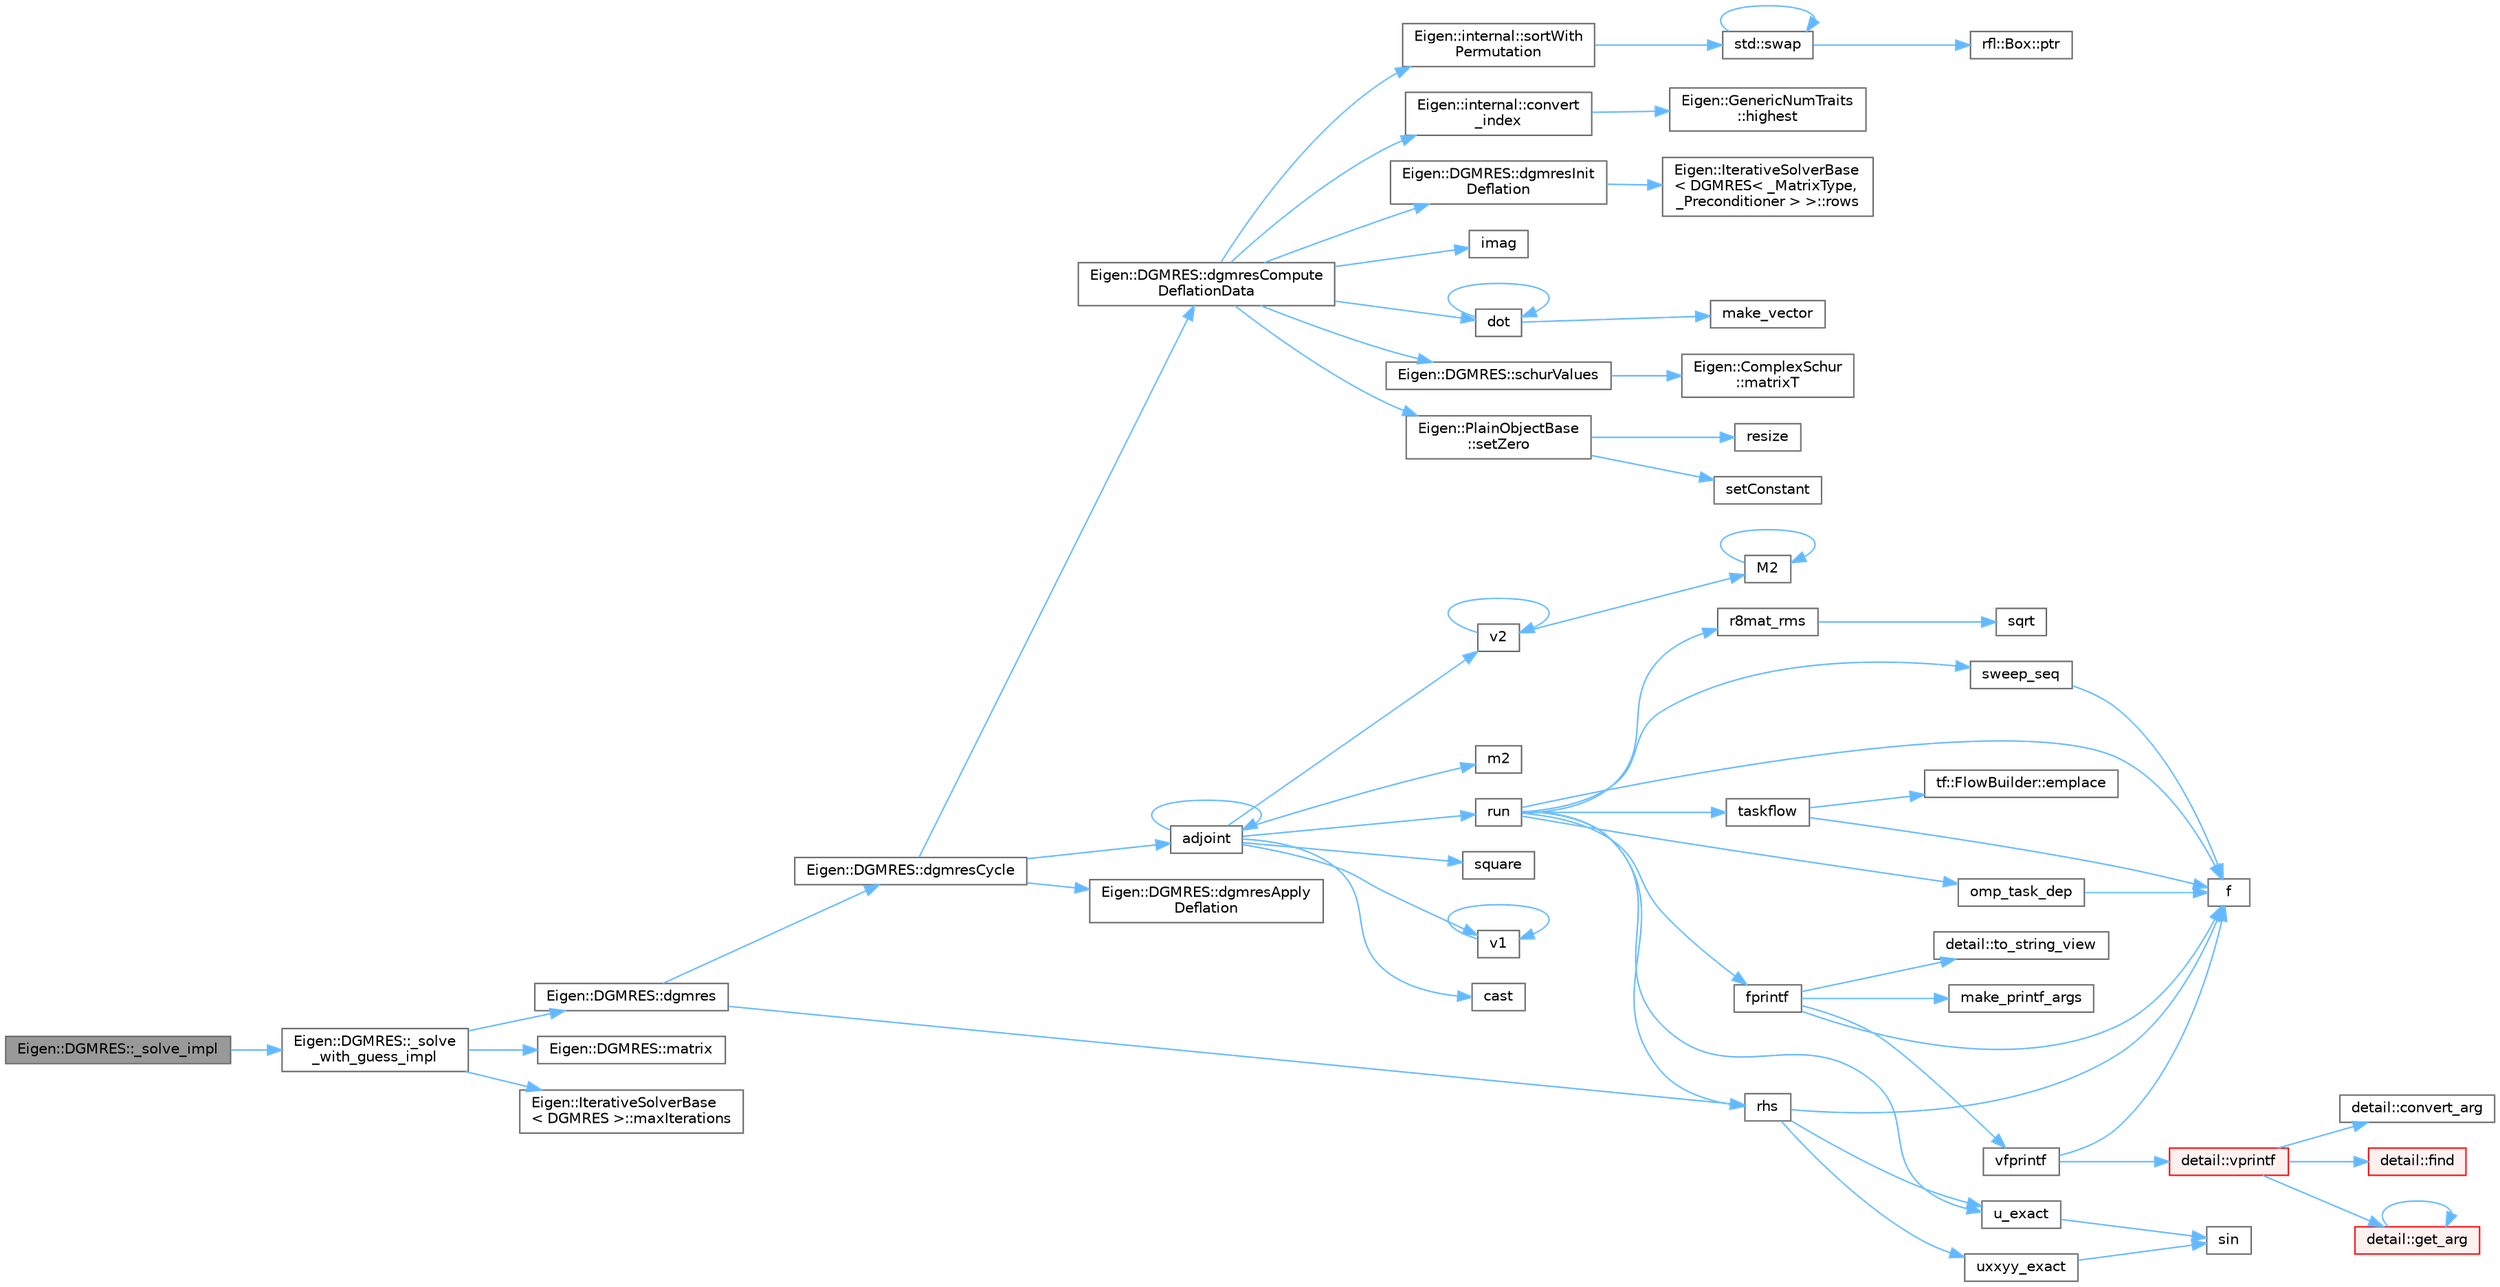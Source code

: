 digraph "Eigen::DGMRES::_solve_impl"
{
 // LATEX_PDF_SIZE
  bgcolor="transparent";
  edge [fontname=Helvetica,fontsize=10,labelfontname=Helvetica,labelfontsize=10];
  node [fontname=Helvetica,fontsize=10,shape=box,height=0.2,width=0.4];
  rankdir="LR";
  Node1 [id="Node000001",label="Eigen::DGMRES::_solve_impl",height=0.2,width=0.4,color="gray40", fillcolor="grey60", style="filled", fontcolor="black",tooltip=" "];
  Node1 -> Node2 [id="edge66_Node000001_Node000002",color="steelblue1",style="solid",tooltip=" "];
  Node2 [id="Node000002",label="Eigen::DGMRES::_solve\l_with_guess_impl",height=0.2,width=0.4,color="grey40", fillcolor="white", style="filled",URL="$class_eigen_1_1_d_g_m_r_e_s.html#aa339fee66d9861ae803bdc898ddf6a34",tooltip=" "];
  Node2 -> Node3 [id="edge67_Node000002_Node000003",color="steelblue1",style="solid",tooltip=" "];
  Node3 [id="Node000003",label="Eigen::DGMRES::dgmres",height=0.2,width=0.4,color="grey40", fillcolor="white", style="filled",URL="$class_eigen_1_1_d_g_m_r_e_s.html#a1b06062ec16932d3a20ea4767d9de51d",tooltip="Perform several cycles of restarted GMRES with modified Gram Schmidt,"];
  Node3 -> Node4 [id="edge68_Node000003_Node000004",color="steelblue1",style="solid",tooltip=" "];
  Node4 [id="Node000004",label="Eigen::DGMRES::dgmresCycle",height=0.2,width=0.4,color="grey40", fillcolor="white", style="filled",URL="$class_eigen_1_1_d_g_m_r_e_s.html#ab77d66ef7f84ff15b6bd55fb76619218",tooltip="Perform one restart cycle of DGMRES"];
  Node4 -> Node5 [id="edge69_Node000004_Node000005",color="steelblue1",style="solid",tooltip=" "];
  Node5 [id="Node000005",label="adjoint",height=0.2,width=0.4,color="grey40", fillcolor="white", style="filled",URL="$adjoint_8cpp.html#a7333648f53414b05be9e4fd2f009fc22",tooltip=" "];
  Node5 -> Node5 [id="edge70_Node000005_Node000005",color="steelblue1",style="solid",tooltip=" "];
  Node5 -> Node6 [id="edge71_Node000005_Node000006",color="steelblue1",style="solid",tooltip=" "];
  Node6 [id="Node000006",label="cast",height=0.2,width=0.4,color="grey40", fillcolor="white", style="filled",URL="$_common_cwise_unary_ops_8h.html#aa89d007196125d10fa7d6e19811aca05",tooltip=" "];
  Node5 -> Node7 [id="edge72_Node000005_Node000007",color="steelblue1",style="solid",tooltip=" "];
  Node7 [id="Node000007",label="m2",height=0.2,width=0.4,color="grey40", fillcolor="white", style="filled",URL="$_tutorial___map__using_8cpp.html#ab3a01b595d22393ace0d30d5fa299f76",tooltip=" "];
  Node5 -> Node8 [id="edge73_Node000005_Node000008",color="steelblue1",style="solid",tooltip=" "];
  Node8 [id="Node000008",label="run",height=0.2,width=0.4,color="grey40", fillcolor="white", style="filled",URL="$poisson_8cpp.html#ae12af222b820baf64e953be588c5bbbe",tooltip=" "];
  Node8 -> Node9 [id="edge74_Node000008_Node000009",color="steelblue1",style="solid",tooltip=" "];
  Node9 [id="Node000009",label="f",height=0.2,width=0.4,color="grey40", fillcolor="white", style="filled",URL="$cxx11__tensor__map_8cpp.html#a7f507fea02198f6cb81c86640c7b1a4e",tooltip=" "];
  Node8 -> Node10 [id="edge75_Node000008_Node000010",color="steelblue1",style="solid",tooltip=" "];
  Node10 [id="Node000010",label="fprintf",height=0.2,width=0.4,color="grey40", fillcolor="white", style="filled",URL="$printf_8h.html#a9f315126362cae9675de1642105e631e",tooltip=" "];
  Node10 -> Node9 [id="edge76_Node000010_Node000009",color="steelblue1",style="solid",tooltip=" "];
  Node10 -> Node11 [id="edge77_Node000010_Node000011",color="steelblue1",style="solid",tooltip=" "];
  Node11 [id="Node000011",label="make_printf_args",height=0.2,width=0.4,color="grey40", fillcolor="white", style="filled",URL="$printf_8h.html#a27dcc0efcda04388971dbea3c875f122",tooltip=" "];
  Node10 -> Node12 [id="edge78_Node000010_Node000012",color="steelblue1",style="solid",tooltip=" "];
  Node12 [id="Node000012",label="detail::to_string_view",height=0.2,width=0.4,color="grey40", fillcolor="white", style="filled",URL="$namespacedetail.html#abeae79fa3e1eded2d8fbd56cc9f0960e",tooltip=" "];
  Node10 -> Node13 [id="edge79_Node000010_Node000013",color="steelblue1",style="solid",tooltip=" "];
  Node13 [id="Node000013",label="vfprintf",height=0.2,width=0.4,color="grey40", fillcolor="white", style="filled",URL="$printf_8h.html#abb30aad964fc771fb52cf3ad88649df2",tooltip=" "];
  Node13 -> Node9 [id="edge80_Node000013_Node000009",color="steelblue1",style="solid",tooltip=" "];
  Node13 -> Node14 [id="edge81_Node000013_Node000014",color="steelblue1",style="solid",tooltip=" "];
  Node14 [id="Node000014",label="detail::vprintf",height=0.2,width=0.4,color="red", fillcolor="#FFF0F0", style="filled",URL="$namespacedetail.html#a1c8c2218e4c822aa8f743fb9c573717f",tooltip=" "];
  Node14 -> Node15 [id="edge82_Node000014_Node000015",color="steelblue1",style="solid",tooltip=" "];
  Node15 [id="Node000015",label="detail::convert_arg",height=0.2,width=0.4,color="grey40", fillcolor="white", style="filled",URL="$namespacedetail.html#a03c11572c9a664266d6925f327dec7f3",tooltip=" "];
  Node14 -> Node16 [id="edge83_Node000014_Node000016",color="steelblue1",style="solid",tooltip=" "];
  Node16 [id="Node000016",label="detail::find",height=0.2,width=0.4,color="red", fillcolor="#FFF0F0", style="filled",URL="$namespacedetail.html#a6b71952fab3dc32f3edb2c3e9811d8d9",tooltip=" "];
  Node14 -> Node18 [id="edge84_Node000014_Node000018",color="steelblue1",style="solid",tooltip=" "];
  Node18 [id="Node000018",label="detail::get_arg",height=0.2,width=0.4,color="red", fillcolor="#FFF0F0", style="filled",URL="$namespacedetail.html#a342ef250e45bd09b2ef666b6fae1c355",tooltip=" "];
  Node18 -> Node18 [id="edge85_Node000018_Node000018",color="steelblue1",style="solid",tooltip=" "];
  Node8 -> Node41 [id="edge86_Node000008_Node000041",color="steelblue1",style="solid",tooltip=" "];
  Node41 [id="Node000041",label="omp_task_dep",height=0.2,width=0.4,color="grey40", fillcolor="white", style="filled",URL="$sandbox_2jacobi_2omp_8cpp.html#a38bf89bca3b11a9eeb57dd07cfd38630",tooltip=" "];
  Node41 -> Node9 [id="edge87_Node000041_Node000009",color="steelblue1",style="solid",tooltip=" "];
  Node8 -> Node42 [id="edge88_Node000008_Node000042",color="steelblue1",style="solid",tooltip=" "];
  Node42 [id="Node000042",label="r8mat_rms",height=0.2,width=0.4,color="grey40", fillcolor="white", style="filled",URL="$poisson_8cpp.html#a1314a15604ecb29a615e689872f32657",tooltip=" "];
  Node42 -> Node43 [id="edge89_Node000042_Node000043",color="steelblue1",style="solid",tooltip=" "];
  Node43 [id="Node000043",label="sqrt",height=0.2,width=0.4,color="grey40", fillcolor="white", style="filled",URL="$_array_cwise_unary_ops_8h.html#a656b9217a2fcb6de59dc8d1eb3079cc7",tooltip=" "];
  Node8 -> Node44 [id="edge90_Node000008_Node000044",color="steelblue1",style="solid",tooltip=" "];
  Node44 [id="Node000044",label="rhs",height=0.2,width=0.4,color="grey40", fillcolor="white", style="filled",URL="$poisson_8cpp.html#a38c677f5cc4e47bc7505aef707c1bb83",tooltip=" "];
  Node44 -> Node9 [id="edge91_Node000044_Node000009",color="steelblue1",style="solid",tooltip=" "];
  Node44 -> Node45 [id="edge92_Node000044_Node000045",color="steelblue1",style="solid",tooltip=" "];
  Node45 [id="Node000045",label="u_exact",height=0.2,width=0.4,color="grey40", fillcolor="white", style="filled",URL="$poisson_8cpp.html#a06fc16c4676f839f8de736a6791b6862",tooltip=" "];
  Node45 -> Node46 [id="edge93_Node000045_Node000046",color="steelblue1",style="solid",tooltip=" "];
  Node46 [id="Node000046",label="sin",height=0.2,width=0.4,color="grey40", fillcolor="white", style="filled",URL="$_array_cwise_unary_ops_8h.html#a9cfb0ea58bd813510a9e2db18a5e49f0",tooltip=" "];
  Node44 -> Node47 [id="edge94_Node000044_Node000047",color="steelblue1",style="solid",tooltip=" "];
  Node47 [id="Node000047",label="uxxyy_exact",height=0.2,width=0.4,color="grey40", fillcolor="white", style="filled",URL="$poisson_8cpp.html#a557a61cf12d143424a35123b14048a22",tooltip=" "];
  Node47 -> Node46 [id="edge95_Node000047_Node000046",color="steelblue1",style="solid",tooltip=" "];
  Node8 -> Node48 [id="edge96_Node000008_Node000048",color="steelblue1",style="solid",tooltip=" "];
  Node48 [id="Node000048",label="sweep_seq",height=0.2,width=0.4,color="grey40", fillcolor="white", style="filled",URL="$poisson_8hpp.html#a263e0f774ef013be333712ca3915448a",tooltip=" "];
  Node48 -> Node9 [id="edge97_Node000048_Node000009",color="steelblue1",style="solid",tooltip=" "];
  Node8 -> Node49 [id="edge98_Node000008_Node000049",color="steelblue1",style="solid",tooltip=" "];
  Node49 [id="Node000049",label="taskflow",height=0.2,width=0.4,color="grey40", fillcolor="white", style="filled",URL="$sandbox_2jacobi_2taskflow_8cpp.html#a47af48e377b7c0ac855c12acd5b69b1e",tooltip=" "];
  Node49 -> Node50 [id="edge99_Node000049_Node000050",color="steelblue1",style="solid",tooltip=" "];
  Node50 [id="Node000050",label="tf::FlowBuilder::emplace",height=0.2,width=0.4,color="grey40", fillcolor="white", style="filled",URL="$classtf_1_1_flow_builder.html#a60d7a666cab71ecfa3010b2efb0d6b57",tooltip="creates a static task"];
  Node49 -> Node9 [id="edge100_Node000049_Node000009",color="steelblue1",style="solid",tooltip=" "];
  Node8 -> Node45 [id="edge101_Node000008_Node000045",color="steelblue1",style="solid",tooltip=" "];
  Node5 -> Node51 [id="edge102_Node000005_Node000051",color="steelblue1",style="solid",tooltip=" "];
  Node51 [id="Node000051",label="square",height=0.2,width=0.4,color="grey40", fillcolor="white", style="filled",URL="$_array_cwise_unary_ops_8h.html#aa1e484838873e960b8c8ba7e066ba837",tooltip=" "];
  Node5 -> Node52 [id="edge103_Node000005_Node000052",color="steelblue1",style="solid",tooltip=" "];
  Node52 [id="Node000052",label="v1",height=0.2,width=0.4,color="grey40", fillcolor="white", style="filled",URL="$_tutorial___reshape_mat2_vec_8cpp.html#a10bd710692c91bc238f2e1da77730678",tooltip=" "];
  Node52 -> Node52 [id="edge104_Node000052_Node000052",color="steelblue1",style="solid",tooltip=" "];
  Node5 -> Node53 [id="edge105_Node000005_Node000053",color="steelblue1",style="solid",tooltip=" "];
  Node53 [id="Node000053",label="v2",height=0.2,width=0.4,color="grey40", fillcolor="white", style="filled",URL="$_tutorial___reshape_mat2_vec_8cpp.html#a3eb30a79de469336df46f4f5f0bfb84f",tooltip=" "];
  Node53 -> Node54 [id="edge106_Node000053_Node000054",color="steelblue1",style="solid",tooltip=" "];
  Node54 [id="Node000054",label="M2",height=0.2,width=0.4,color="grey40", fillcolor="white", style="filled",URL="$_tutorial___reshape_mat2_mat_8cpp.html#ae3dc3553f10a3c3e5d701dc35895d1e4",tooltip=" "];
  Node54 -> Node54 [id="edge107_Node000054_Node000054",color="steelblue1",style="solid",tooltip=" "];
  Node53 -> Node53 [id="edge108_Node000053_Node000053",color="steelblue1",style="solid",tooltip=" "];
  Node4 -> Node55 [id="edge109_Node000004_Node000055",color="steelblue1",style="solid",tooltip=" "];
  Node55 [id="Node000055",label="Eigen::DGMRES::dgmresApply\lDeflation",height=0.2,width=0.4,color="grey40", fillcolor="white", style="filled",URL="$class_eigen_1_1_d_g_m_r_e_s.html#af0cb72e1c8fa37895d1543b1bb09f9d2",tooltip=" "];
  Node4 -> Node56 [id="edge110_Node000004_Node000056",color="steelblue1",style="solid",tooltip=" "];
  Node56 [id="Node000056",label="Eigen::DGMRES::dgmresCompute\lDeflationData",height=0.2,width=0.4,color="grey40", fillcolor="white", style="filled",URL="$class_eigen_1_1_d_g_m_r_e_s.html#a7bada6df49a235ad404802bc4e04b598",tooltip=" "];
  Node56 -> Node57 [id="edge111_Node000056_Node000057",color="steelblue1",style="solid",tooltip=" "];
  Node57 [id="Node000057",label="Eigen::internal::convert\l_index",height=0.2,width=0.4,color="grey40", fillcolor="white", style="filled",URL="$namespace_eigen_1_1internal.html#a66f17ef65b1821965dcb8ad9a660b064",tooltip=" "];
  Node57 -> Node58 [id="edge112_Node000057_Node000058",color="steelblue1",style="solid",tooltip=" "];
  Node58 [id="Node000058",label="Eigen::GenericNumTraits\l::highest",height=0.2,width=0.4,color="grey40", fillcolor="white", style="filled",URL="$struct_eigen_1_1_generic_num_traits.html#a65bdb77320d731419c061b91b8c4c5be",tooltip=" "];
  Node56 -> Node59 [id="edge113_Node000056_Node000059",color="steelblue1",style="solid",tooltip=" "];
  Node59 [id="Node000059",label="Eigen::DGMRES::dgmresInit\lDeflation",height=0.2,width=0.4,color="grey40", fillcolor="white", style="filled",URL="$class_eigen_1_1_d_g_m_r_e_s.html#a505c49553b8df373734e1a02e1c5ca70",tooltip=" "];
  Node59 -> Node60 [id="edge114_Node000059_Node000060",color="steelblue1",style="solid",tooltip=" "];
  Node60 [id="Node000060",label="Eigen::IterativeSolverBase\l\< DGMRES\< _MatrixType, \l_Preconditioner \> \>::rows",height=0.2,width=0.4,color="grey40", fillcolor="white", style="filled",URL="$class_eigen_1_1_iterative_solver_base.html#a51213f927ba8c833807544bf5e58c8b9",tooltip=" "];
  Node56 -> Node61 [id="edge115_Node000056_Node000061",color="steelblue1",style="solid",tooltip=" "];
  Node61 [id="Node000061",label="dot",height=0.2,width=0.4,color="grey40", fillcolor="white", style="filled",URL="$level1__real__impl_8h.html#a7a40e5a367460d00c6cdeeb23e8b780b",tooltip=" "];
  Node61 -> Node61 [id="edge116_Node000061_Node000061",color="steelblue1",style="solid",tooltip=" "];
  Node61 -> Node62 [id="edge117_Node000061_Node000062",color="steelblue1",style="solid",tooltip=" "];
  Node62 [id="Node000062",label="make_vector",height=0.2,width=0.4,color="grey40", fillcolor="white", style="filled",URL="$external_2taskflow_23rd-party_2eigen-3_83_87_2blas_2common_8h.html#a5271e1713820dbe05a27309a551c63a8",tooltip=" "];
  Node56 -> Node63 [id="edge118_Node000056_Node000063",color="steelblue1",style="solid",tooltip=" "];
  Node63 [id="Node000063",label="imag",height=0.2,width=0.4,color="grey40", fillcolor="white", style="filled",URL="$_common_cwise_unary_ops_8h.html#a8cc3d2f4413a156b2ec6a3097efd3aa4",tooltip=" "];
  Node56 -> Node64 [id="edge119_Node000056_Node000064",color="steelblue1",style="solid",tooltip=" "];
  Node64 [id="Node000064",label="Eigen::DGMRES::schurValues",height=0.2,width=0.4,color="grey40", fillcolor="white", style="filled",URL="$class_eigen_1_1_d_g_m_r_e_s.html#a92363374b8dbe7832b2b7560362c47e7",tooltip=" "];
  Node64 -> Node65 [id="edge120_Node000064_Node000065",color="steelblue1",style="solid",tooltip=" "];
  Node65 [id="Node000065",label="Eigen::ComplexSchur\l::matrixT",height=0.2,width=0.4,color="grey40", fillcolor="white", style="filled",URL="$class_eigen_1_1_complex_schur.html#a210b9d7e6c26fdde18aa5720da1d3e3c",tooltip="Returns the triangular matrix in the Schur decomposition."];
  Node56 -> Node66 [id="edge121_Node000056_Node000066",color="steelblue1",style="solid",tooltip=" "];
  Node66 [id="Node000066",label="Eigen::PlainObjectBase\l::setZero",height=0.2,width=0.4,color="grey40", fillcolor="white", style="filled",URL="$class_eigen_1_1_plain_object_base.html#ac21ad5f989f320e46958b75ac8d9a1da",tooltip=" "];
  Node66 -> Node67 [id="edge122_Node000066_Node000067",color="steelblue1",style="solid",tooltip=" "];
  Node67 [id="Node000067",label="resize",height=0.2,width=0.4,color="grey40", fillcolor="white", style="filled",URL="$_matrix__resize__int_8cpp.html#a768dd1b4259f262bcd4cab5e61afcea1",tooltip=" "];
  Node66 -> Node68 [id="edge123_Node000066_Node000068",color="steelblue1",style="solid",tooltip=" "];
  Node68 [id="Node000068",label="setConstant",height=0.2,width=0.4,color="grey40", fillcolor="white", style="filled",URL="$_matrix__set_constant__int_8cpp.html#a76d9bdf892e002d33c2bbf3c5bf8ca5b",tooltip=" "];
  Node56 -> Node69 [id="edge124_Node000056_Node000069",color="steelblue1",style="solid",tooltip=" "];
  Node69 [id="Node000069",label="Eigen::internal::sortWith\lPermutation",height=0.2,width=0.4,color="grey40", fillcolor="white", style="filled",URL="$namespace_eigen_1_1internal.html#afe2a11c61eff70f7f68681a557fa21e7",tooltip="Computes a permutation vector to have a sorted sequence"];
  Node69 -> Node70 [id="edge125_Node000069_Node000070",color="steelblue1",style="solid",tooltip=" "];
  Node70 [id="Node000070",label="std::swap",height=0.2,width=0.4,color="grey40", fillcolor="white", style="filled",URL="$namespacestd.html#a3acbe51b6415e9284430194bf04944e1",tooltip=" "];
  Node70 -> Node71 [id="edge126_Node000070_Node000071",color="steelblue1",style="solid",tooltip=" "];
  Node71 [id="Node000071",label="rfl::Box::ptr",height=0.2,width=0.4,color="grey40", fillcolor="white", style="filled",URL="$classrfl_1_1_box.html#a2edf048a6e6bea174db329e6ce7cf3df",tooltip="Returns the underlying unique_ptr"];
  Node70 -> Node70 [id="edge127_Node000070_Node000070",color="steelblue1",style="solid",tooltip=" "];
  Node3 -> Node44 [id="edge128_Node000003_Node000044",color="steelblue1",style="solid",tooltip=" "];
  Node2 -> Node72 [id="edge129_Node000002_Node000072",color="steelblue1",style="solid",tooltip=" "];
  Node72 [id="Node000072",label="Eigen::DGMRES::matrix",height=0.2,width=0.4,color="grey40", fillcolor="white", style="filled",URL="$class_eigen_1_1_d_g_m_r_e_s.html#aa06ef0435026fe3ad6e5f285155debb5",tooltip=" "];
  Node2 -> Node73 [id="edge130_Node000002_Node000073",color="steelblue1",style="solid",tooltip=" "];
  Node73 [id="Node000073",label="Eigen::IterativeSolverBase\l\< DGMRES \>::maxIterations",height=0.2,width=0.4,color="grey40", fillcolor="white", style="filled",URL="$class_eigen_1_1_iterative_solver_base.html#a168a74c8dceb6233b220031fdd756ba0",tooltip=" "];
}

